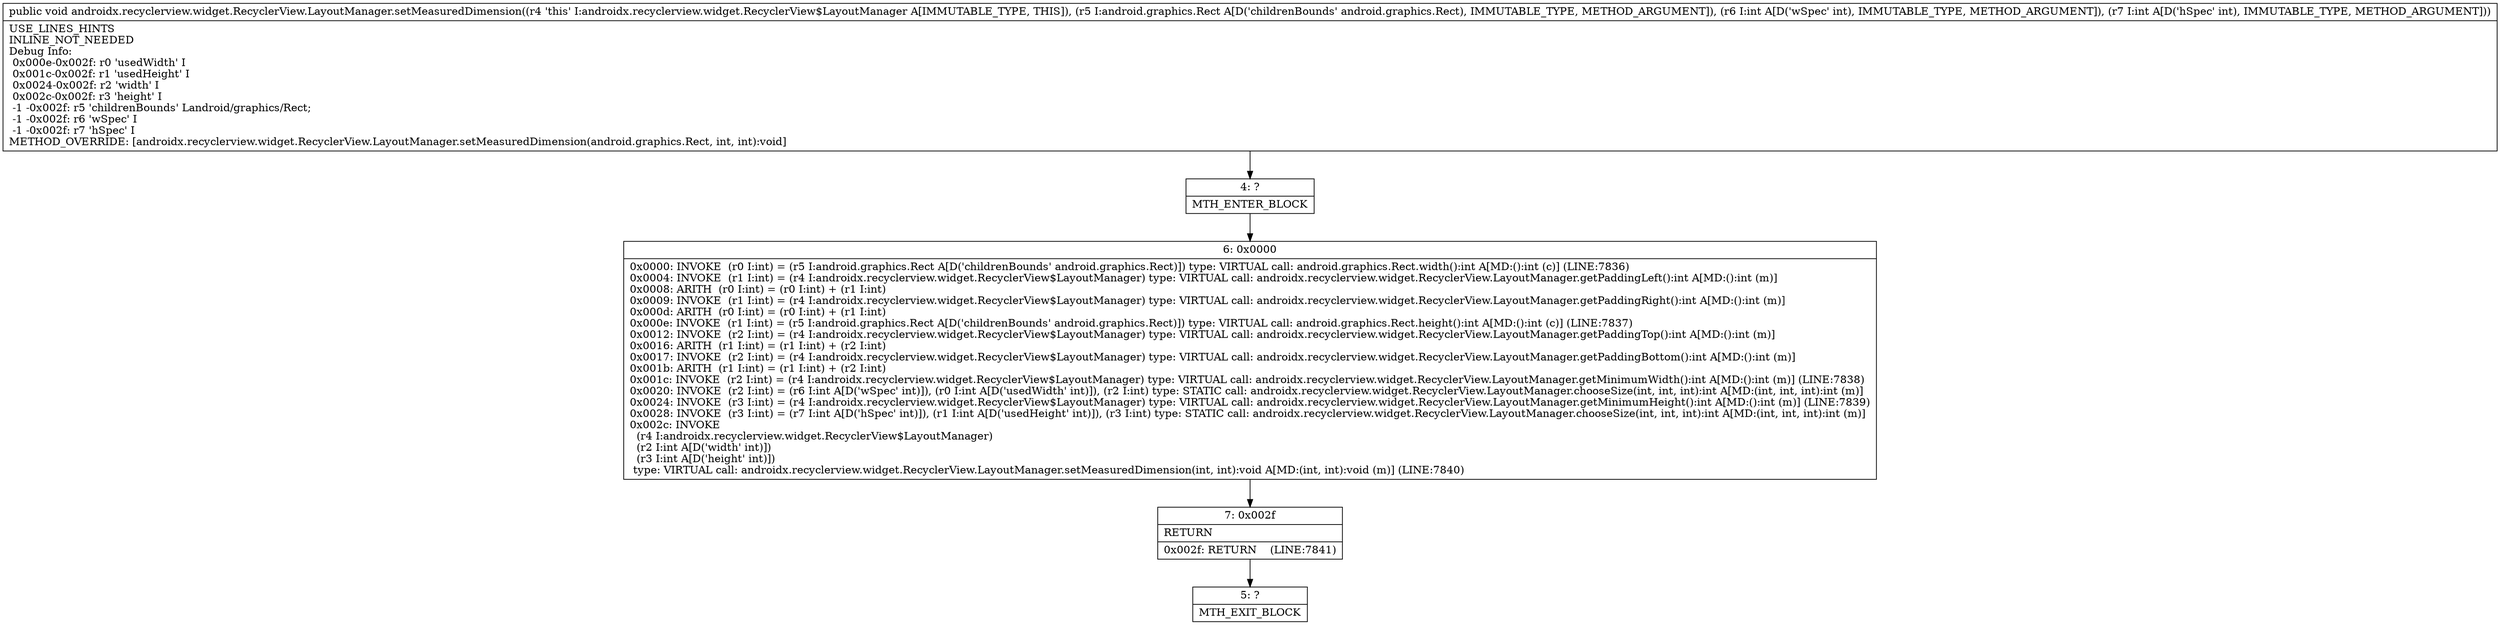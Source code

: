 digraph "CFG forandroidx.recyclerview.widget.RecyclerView.LayoutManager.setMeasuredDimension(Landroid\/graphics\/Rect;II)V" {
Node_4 [shape=record,label="{4\:\ ?|MTH_ENTER_BLOCK\l}"];
Node_6 [shape=record,label="{6\:\ 0x0000|0x0000: INVOKE  (r0 I:int) = (r5 I:android.graphics.Rect A[D('childrenBounds' android.graphics.Rect)]) type: VIRTUAL call: android.graphics.Rect.width():int A[MD:():int (c)] (LINE:7836)\l0x0004: INVOKE  (r1 I:int) = (r4 I:androidx.recyclerview.widget.RecyclerView$LayoutManager) type: VIRTUAL call: androidx.recyclerview.widget.RecyclerView.LayoutManager.getPaddingLeft():int A[MD:():int (m)]\l0x0008: ARITH  (r0 I:int) = (r0 I:int) + (r1 I:int) \l0x0009: INVOKE  (r1 I:int) = (r4 I:androidx.recyclerview.widget.RecyclerView$LayoutManager) type: VIRTUAL call: androidx.recyclerview.widget.RecyclerView.LayoutManager.getPaddingRight():int A[MD:():int (m)]\l0x000d: ARITH  (r0 I:int) = (r0 I:int) + (r1 I:int) \l0x000e: INVOKE  (r1 I:int) = (r5 I:android.graphics.Rect A[D('childrenBounds' android.graphics.Rect)]) type: VIRTUAL call: android.graphics.Rect.height():int A[MD:():int (c)] (LINE:7837)\l0x0012: INVOKE  (r2 I:int) = (r4 I:androidx.recyclerview.widget.RecyclerView$LayoutManager) type: VIRTUAL call: androidx.recyclerview.widget.RecyclerView.LayoutManager.getPaddingTop():int A[MD:():int (m)]\l0x0016: ARITH  (r1 I:int) = (r1 I:int) + (r2 I:int) \l0x0017: INVOKE  (r2 I:int) = (r4 I:androidx.recyclerview.widget.RecyclerView$LayoutManager) type: VIRTUAL call: androidx.recyclerview.widget.RecyclerView.LayoutManager.getPaddingBottom():int A[MD:():int (m)]\l0x001b: ARITH  (r1 I:int) = (r1 I:int) + (r2 I:int) \l0x001c: INVOKE  (r2 I:int) = (r4 I:androidx.recyclerview.widget.RecyclerView$LayoutManager) type: VIRTUAL call: androidx.recyclerview.widget.RecyclerView.LayoutManager.getMinimumWidth():int A[MD:():int (m)] (LINE:7838)\l0x0020: INVOKE  (r2 I:int) = (r6 I:int A[D('wSpec' int)]), (r0 I:int A[D('usedWidth' int)]), (r2 I:int) type: STATIC call: androidx.recyclerview.widget.RecyclerView.LayoutManager.chooseSize(int, int, int):int A[MD:(int, int, int):int (m)]\l0x0024: INVOKE  (r3 I:int) = (r4 I:androidx.recyclerview.widget.RecyclerView$LayoutManager) type: VIRTUAL call: androidx.recyclerview.widget.RecyclerView.LayoutManager.getMinimumHeight():int A[MD:():int (m)] (LINE:7839)\l0x0028: INVOKE  (r3 I:int) = (r7 I:int A[D('hSpec' int)]), (r1 I:int A[D('usedHeight' int)]), (r3 I:int) type: STATIC call: androidx.recyclerview.widget.RecyclerView.LayoutManager.chooseSize(int, int, int):int A[MD:(int, int, int):int (m)]\l0x002c: INVOKE  \l  (r4 I:androidx.recyclerview.widget.RecyclerView$LayoutManager)\l  (r2 I:int A[D('width' int)])\l  (r3 I:int A[D('height' int)])\l type: VIRTUAL call: androidx.recyclerview.widget.RecyclerView.LayoutManager.setMeasuredDimension(int, int):void A[MD:(int, int):void (m)] (LINE:7840)\l}"];
Node_7 [shape=record,label="{7\:\ 0x002f|RETURN\l|0x002f: RETURN    (LINE:7841)\l}"];
Node_5 [shape=record,label="{5\:\ ?|MTH_EXIT_BLOCK\l}"];
MethodNode[shape=record,label="{public void androidx.recyclerview.widget.RecyclerView.LayoutManager.setMeasuredDimension((r4 'this' I:androidx.recyclerview.widget.RecyclerView$LayoutManager A[IMMUTABLE_TYPE, THIS]), (r5 I:android.graphics.Rect A[D('childrenBounds' android.graphics.Rect), IMMUTABLE_TYPE, METHOD_ARGUMENT]), (r6 I:int A[D('wSpec' int), IMMUTABLE_TYPE, METHOD_ARGUMENT]), (r7 I:int A[D('hSpec' int), IMMUTABLE_TYPE, METHOD_ARGUMENT]))  | USE_LINES_HINTS\lINLINE_NOT_NEEDED\lDebug Info:\l  0x000e\-0x002f: r0 'usedWidth' I\l  0x001c\-0x002f: r1 'usedHeight' I\l  0x0024\-0x002f: r2 'width' I\l  0x002c\-0x002f: r3 'height' I\l  \-1 \-0x002f: r5 'childrenBounds' Landroid\/graphics\/Rect;\l  \-1 \-0x002f: r6 'wSpec' I\l  \-1 \-0x002f: r7 'hSpec' I\lMETHOD_OVERRIDE: [androidx.recyclerview.widget.RecyclerView.LayoutManager.setMeasuredDimension(android.graphics.Rect, int, int):void]\l}"];
MethodNode -> Node_4;Node_4 -> Node_6;
Node_6 -> Node_7;
Node_7 -> Node_5;
}

